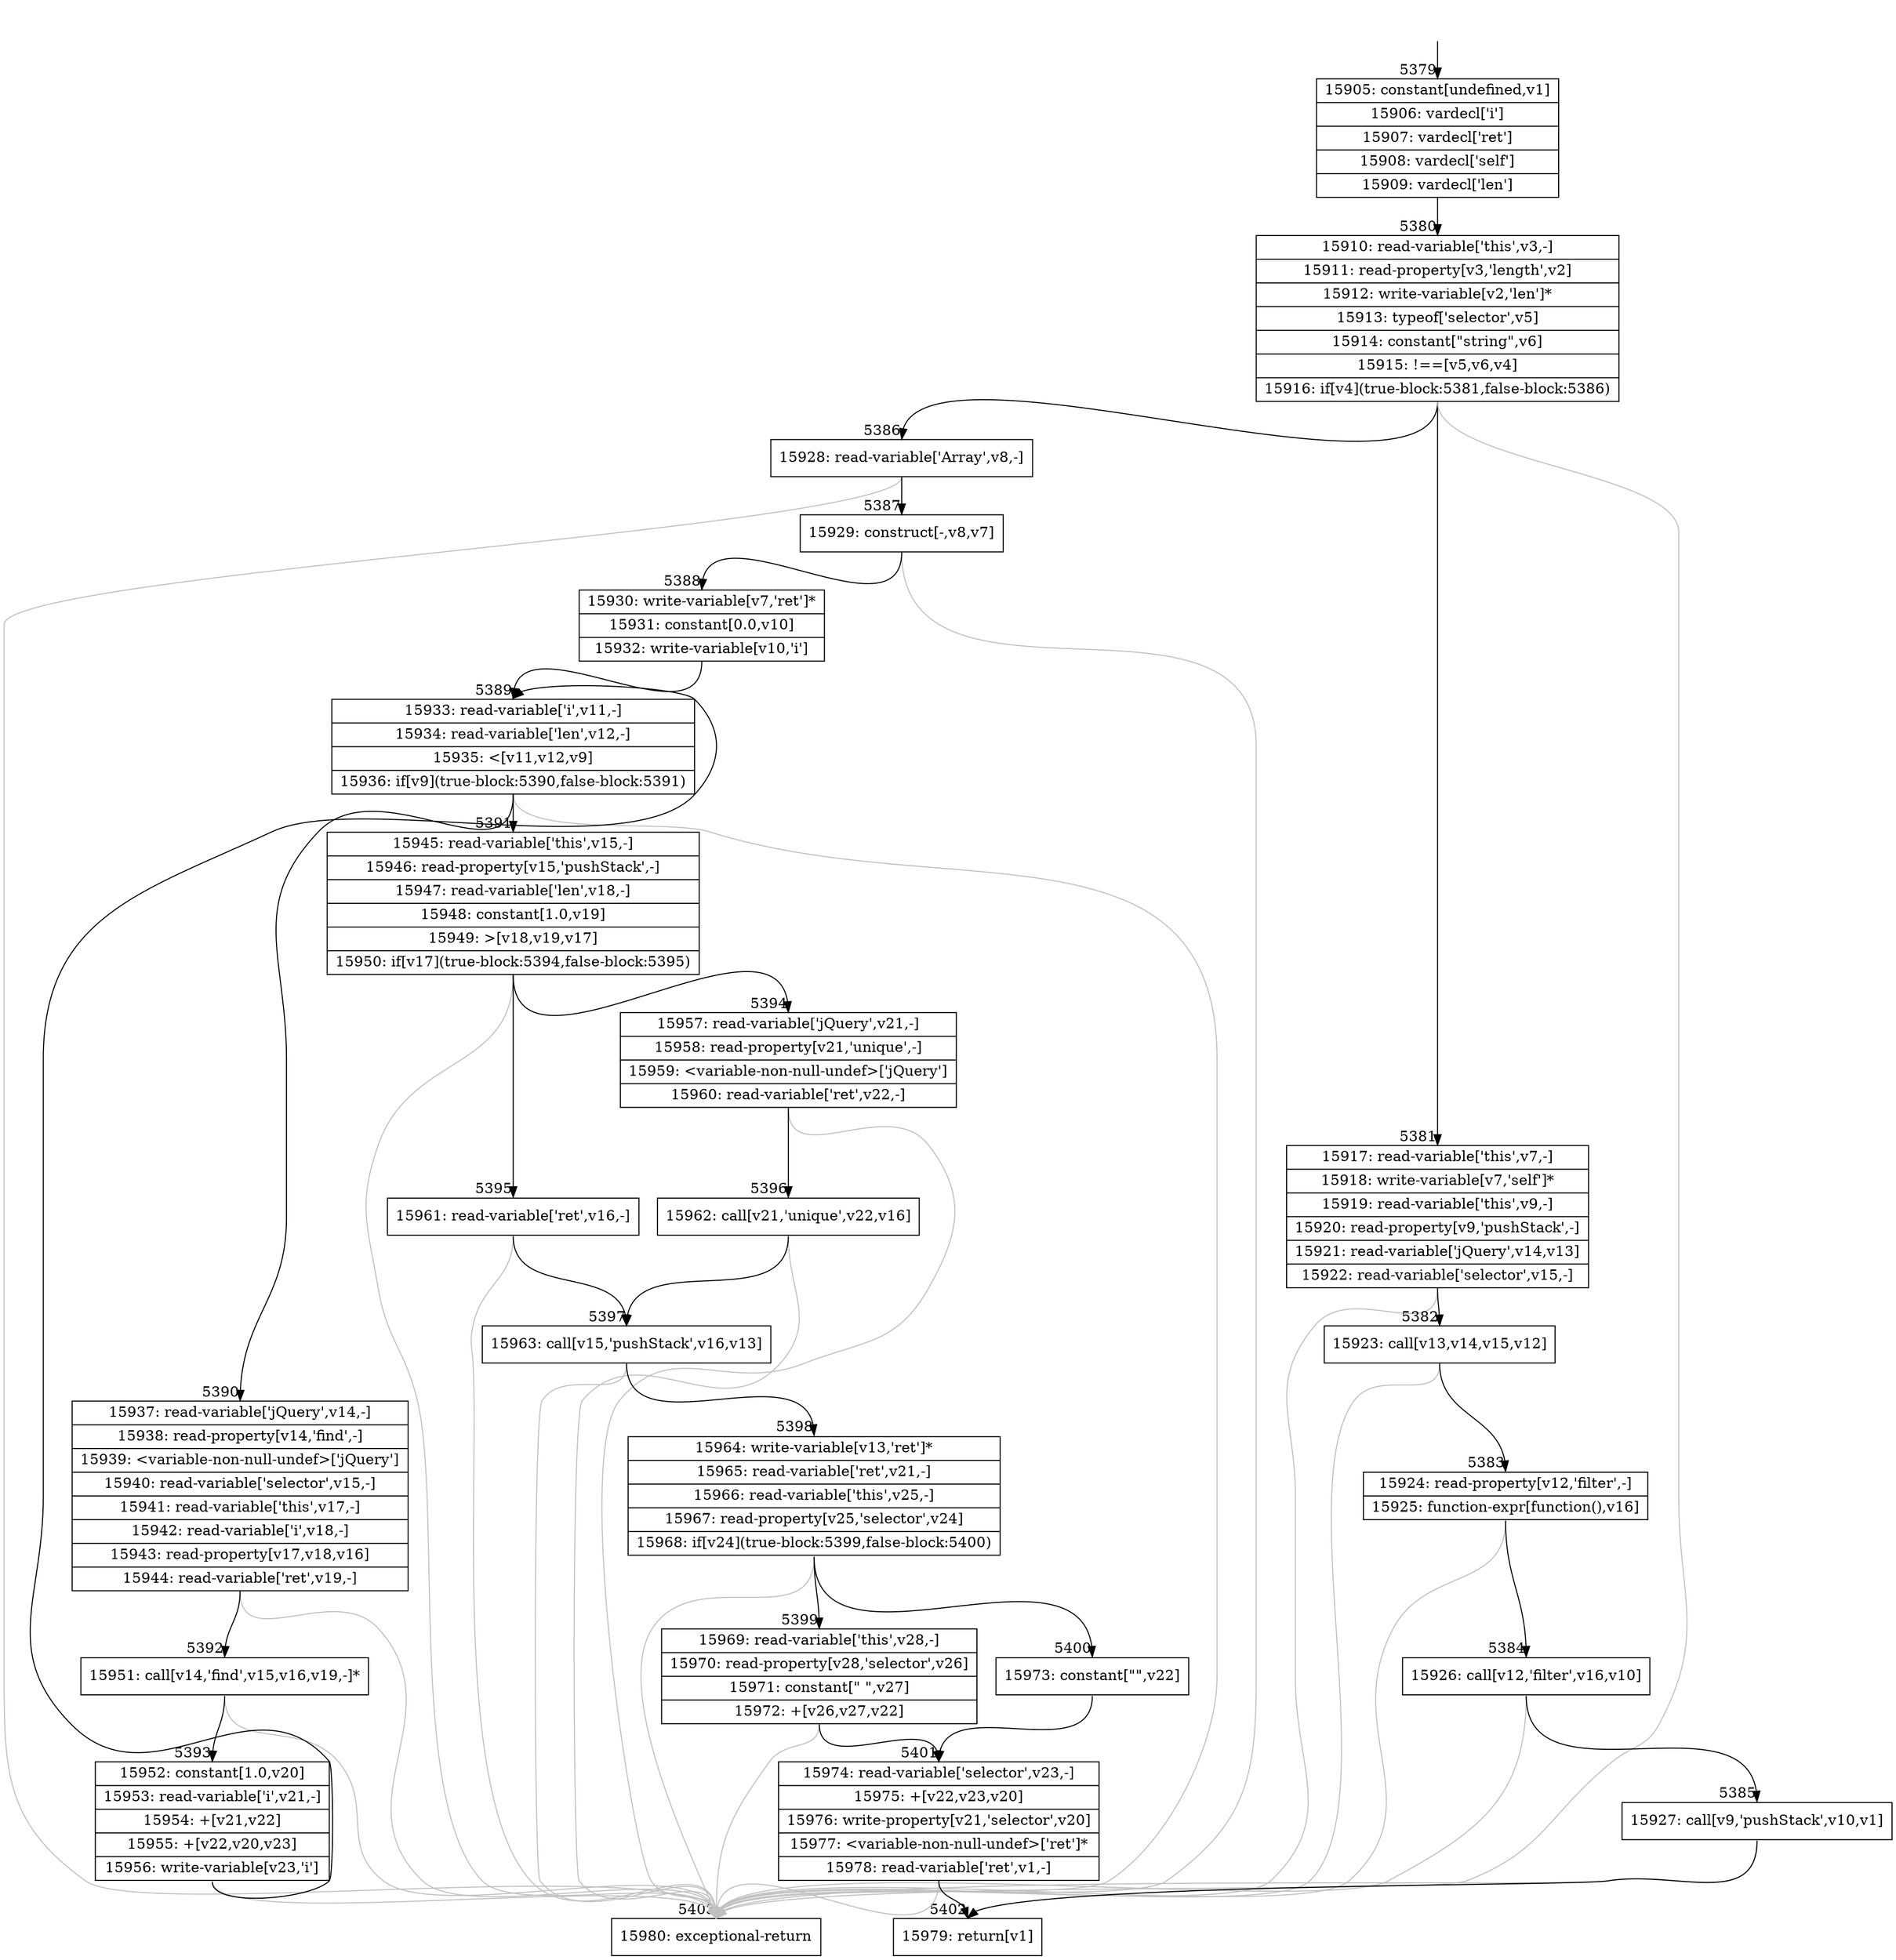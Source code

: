 digraph {
rankdir="TD"
BB_entry338[shape=none,label=""];
BB_entry338 -> BB5379 [tailport=s, headport=n, headlabel="    5379"]
BB5379 [shape=record label="{15905: constant[undefined,v1]|15906: vardecl['i']|15907: vardecl['ret']|15908: vardecl['self']|15909: vardecl['len']}" ] 
BB5379 -> BB5380 [tailport=s, headport=n, headlabel="      5380"]
BB5380 [shape=record label="{15910: read-variable['this',v3,-]|15911: read-property[v3,'length',v2]|15912: write-variable[v2,'len']*|15913: typeof['selector',v5]|15914: constant[\"string\",v6]|15915: !==[v5,v6,v4]|15916: if[v4](true-block:5381,false-block:5386)}" ] 
BB5380 -> BB5381 [tailport=s, headport=n, headlabel="      5381"]
BB5380 -> BB5386 [tailport=s, headport=n, headlabel="      5386"]
BB5380 -> BB5403 [tailport=s, headport=n, color=gray, headlabel="      5403"]
BB5381 [shape=record label="{15917: read-variable['this',v7,-]|15918: write-variable[v7,'self']*|15919: read-variable['this',v9,-]|15920: read-property[v9,'pushStack',-]|15921: read-variable['jQuery',v14,v13]|15922: read-variable['selector',v15,-]}" ] 
BB5381 -> BB5382 [tailport=s, headport=n, headlabel="      5382"]
BB5381 -> BB5403 [tailport=s, headport=n, color=gray]
BB5382 [shape=record label="{15923: call[v13,v14,v15,v12]}" ] 
BB5382 -> BB5383 [tailport=s, headport=n, headlabel="      5383"]
BB5382 -> BB5403 [tailport=s, headport=n, color=gray]
BB5383 [shape=record label="{15924: read-property[v12,'filter',-]|15925: function-expr[function(),v16]}" ] 
BB5383 -> BB5384 [tailport=s, headport=n, headlabel="      5384"]
BB5383 -> BB5403 [tailport=s, headport=n, color=gray]
BB5384 [shape=record label="{15926: call[v12,'filter',v16,v10]}" ] 
BB5384 -> BB5385 [tailport=s, headport=n, headlabel="      5385"]
BB5384 -> BB5403 [tailport=s, headport=n, color=gray]
BB5385 [shape=record label="{15927: call[v9,'pushStack',v10,v1]}" ] 
BB5385 -> BB5402 [tailport=s, headport=n, headlabel="      5402"]
BB5385 -> BB5403 [tailport=s, headport=n, color=gray]
BB5386 [shape=record label="{15928: read-variable['Array',v8,-]}" ] 
BB5386 -> BB5387 [tailport=s, headport=n, headlabel="      5387"]
BB5386 -> BB5403 [tailport=s, headport=n, color=gray]
BB5387 [shape=record label="{15929: construct[-,v8,v7]}" ] 
BB5387 -> BB5388 [tailport=s, headport=n, headlabel="      5388"]
BB5387 -> BB5403 [tailport=s, headport=n, color=gray]
BB5388 [shape=record label="{15930: write-variable[v7,'ret']*|15931: constant[0.0,v10]|15932: write-variable[v10,'i']}" ] 
BB5388 -> BB5389 [tailport=s, headport=n, headlabel="      5389"]
BB5389 [shape=record label="{15933: read-variable['i',v11,-]|15934: read-variable['len',v12,-]|15935: \<[v11,v12,v9]|15936: if[v9](true-block:5390,false-block:5391)}" ] 
BB5389 -> BB5390 [tailport=s, headport=n, headlabel="      5390"]
BB5389 -> BB5391 [tailport=s, headport=n, headlabel="      5391"]
BB5389 -> BB5403 [tailport=s, headport=n, color=gray]
BB5390 [shape=record label="{15937: read-variable['jQuery',v14,-]|15938: read-property[v14,'find',-]|15939: \<variable-non-null-undef\>['jQuery']|15940: read-variable['selector',v15,-]|15941: read-variable['this',v17,-]|15942: read-variable['i',v18,-]|15943: read-property[v17,v18,v16]|15944: read-variable['ret',v19,-]}" ] 
BB5390 -> BB5392 [tailport=s, headport=n, headlabel="      5392"]
BB5390 -> BB5403 [tailport=s, headport=n, color=gray]
BB5391 [shape=record label="{15945: read-variable['this',v15,-]|15946: read-property[v15,'pushStack',-]|15947: read-variable['len',v18,-]|15948: constant[1.0,v19]|15949: \>[v18,v19,v17]|15950: if[v17](true-block:5394,false-block:5395)}" ] 
BB5391 -> BB5394 [tailport=s, headport=n, headlabel="      5394"]
BB5391 -> BB5395 [tailport=s, headport=n, headlabel="      5395"]
BB5391 -> BB5403 [tailport=s, headport=n, color=gray]
BB5392 [shape=record label="{15951: call[v14,'find',v15,v16,v19,-]*}" ] 
BB5392 -> BB5393 [tailport=s, headport=n, headlabel="      5393"]
BB5392 -> BB5403 [tailport=s, headport=n, color=gray]
BB5393 [shape=record label="{15952: constant[1.0,v20]|15953: read-variable['i',v21,-]|15954: +[v21,v22]|15955: +[v22,v20,v23]|15956: write-variable[v23,'i']}" ] 
BB5393 -> BB5389 [tailport=s, headport=n]
BB5393 -> BB5403 [tailport=s, headport=n, color=gray]
BB5394 [shape=record label="{15957: read-variable['jQuery',v21,-]|15958: read-property[v21,'unique',-]|15959: \<variable-non-null-undef\>['jQuery']|15960: read-variable['ret',v22,-]}" ] 
BB5394 -> BB5396 [tailport=s, headport=n, headlabel="      5396"]
BB5394 -> BB5403 [tailport=s, headport=n, color=gray]
BB5395 [shape=record label="{15961: read-variable['ret',v16,-]}" ] 
BB5395 -> BB5397 [tailport=s, headport=n, headlabel="      5397"]
BB5395 -> BB5403 [tailport=s, headport=n, color=gray]
BB5396 [shape=record label="{15962: call[v21,'unique',v22,v16]}" ] 
BB5396 -> BB5397 [tailport=s, headport=n]
BB5396 -> BB5403 [tailport=s, headport=n, color=gray]
BB5397 [shape=record label="{15963: call[v15,'pushStack',v16,v13]}" ] 
BB5397 -> BB5398 [tailport=s, headport=n, headlabel="      5398"]
BB5397 -> BB5403 [tailport=s, headport=n, color=gray]
BB5398 [shape=record label="{15964: write-variable[v13,'ret']*|15965: read-variable['ret',v21,-]|15966: read-variable['this',v25,-]|15967: read-property[v25,'selector',v24]|15968: if[v24](true-block:5399,false-block:5400)}" ] 
BB5398 -> BB5399 [tailport=s, headport=n, headlabel="      5399"]
BB5398 -> BB5400 [tailport=s, headport=n, headlabel="      5400"]
BB5398 -> BB5403 [tailport=s, headport=n, color=gray]
BB5399 [shape=record label="{15969: read-variable['this',v28,-]|15970: read-property[v28,'selector',v26]|15971: constant[\" \",v27]|15972: +[v26,v27,v22]}" ] 
BB5399 -> BB5401 [tailport=s, headport=n, headlabel="      5401"]
BB5399 -> BB5403 [tailport=s, headport=n, color=gray]
BB5400 [shape=record label="{15973: constant[\"\",v22]}" ] 
BB5400 -> BB5401 [tailport=s, headport=n]
BB5401 [shape=record label="{15974: read-variable['selector',v23,-]|15975: +[v22,v23,v20]|15976: write-property[v21,'selector',v20]|15977: \<variable-non-null-undef\>['ret']*|15978: read-variable['ret',v1,-]}" ] 
BB5401 -> BB5402 [tailport=s, headport=n]
BB5401 -> BB5403 [tailport=s, headport=n, color=gray]
BB5402 [shape=record label="{15979: return[v1]}" ] 
BB5403 [shape=record label="{15980: exceptional-return}" ] 
}
